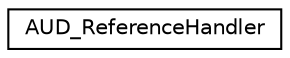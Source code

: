 digraph G
{
  edge [fontname="Helvetica",fontsize="10",labelfontname="Helvetica",labelfontsize="10"];
  node [fontname="Helvetica",fontsize="10",shape=record];
  rankdir=LR;
  Node1 [label="AUD_ReferenceHandler",height=0.2,width=0.4,color="black", fillcolor="white", style="filled",URL="$da/d26/classAUD__ReferenceHandler.html"];
}
